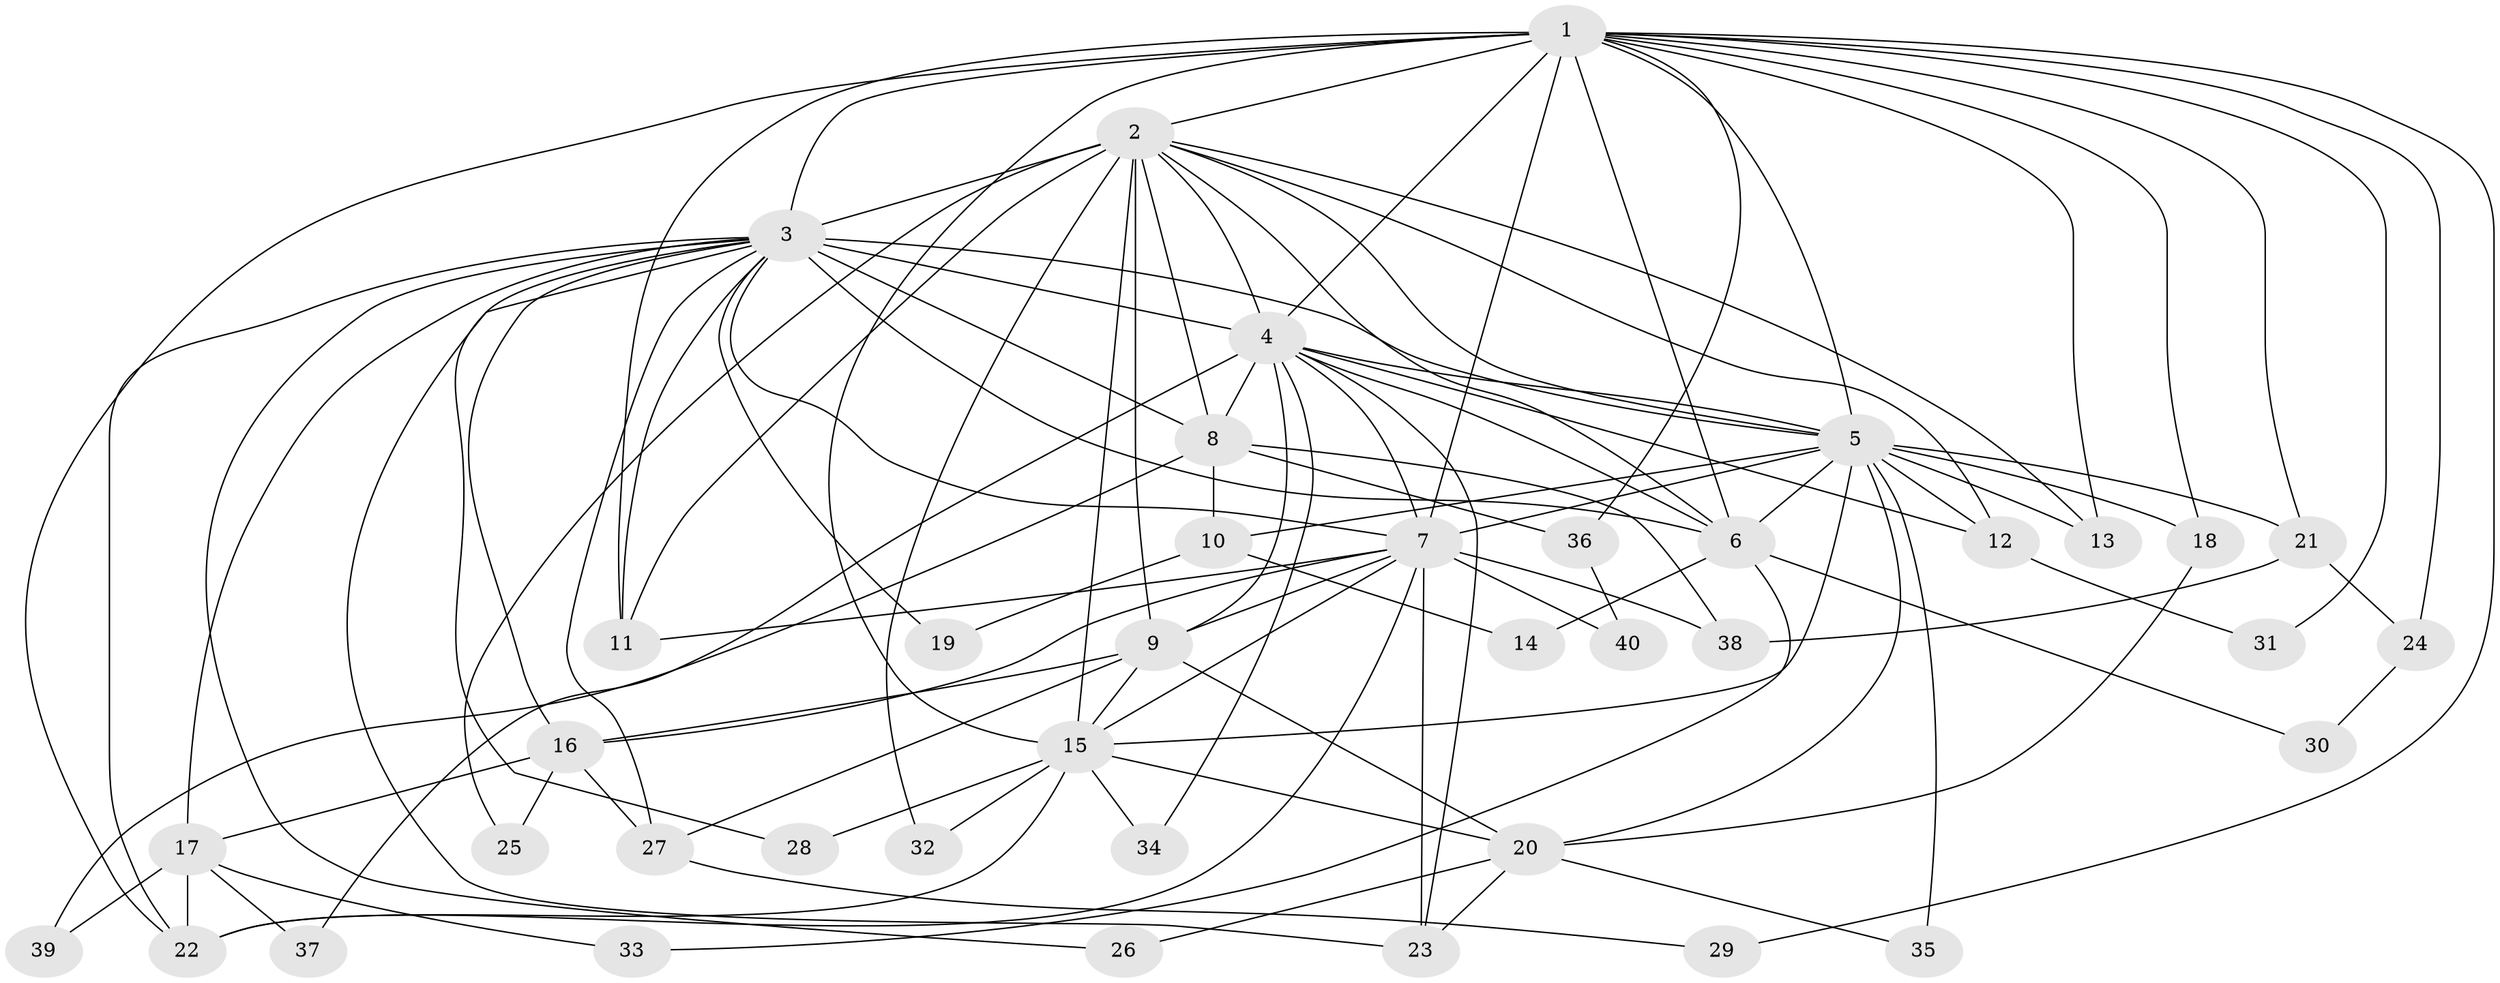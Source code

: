 // original degree distribution, {19: 0.02531645569620253, 17: 0.012658227848101266, 12: 0.012658227848101266, 18: 0.02531645569620253, 13: 0.02531645569620253, 15: 0.012658227848101266, 24: 0.012658227848101266, 4: 0.10126582278481013, 7: 0.0379746835443038, 2: 0.4936708860759494, 3: 0.189873417721519, 5: 0.02531645569620253, 6: 0.02531645569620253}
// Generated by graph-tools (version 1.1) at 2025/34/03/09/25 02:34:52]
// undirected, 40 vertices, 104 edges
graph export_dot {
graph [start="1"]
  node [color=gray90,style=filled];
  1;
  2;
  3;
  4;
  5;
  6;
  7;
  8;
  9;
  10;
  11;
  12;
  13;
  14;
  15;
  16;
  17;
  18;
  19;
  20;
  21;
  22;
  23;
  24;
  25;
  26;
  27;
  28;
  29;
  30;
  31;
  32;
  33;
  34;
  35;
  36;
  37;
  38;
  39;
  40;
  1 -- 2 [weight=4.0];
  1 -- 3 [weight=4.0];
  1 -- 4 [weight=3.0];
  1 -- 5 [weight=4.0];
  1 -- 6 [weight=3.0];
  1 -- 7 [weight=8.0];
  1 -- 11 [weight=1.0];
  1 -- 13 [weight=1.0];
  1 -- 15 [weight=2.0];
  1 -- 18 [weight=1.0];
  1 -- 21 [weight=1.0];
  1 -- 22 [weight=1.0];
  1 -- 24 [weight=3.0];
  1 -- 29 [weight=1.0];
  1 -- 31 [weight=1.0];
  1 -- 36 [weight=1.0];
  2 -- 3 [weight=6.0];
  2 -- 4 [weight=2.0];
  2 -- 5 [weight=4.0];
  2 -- 6 [weight=2.0];
  2 -- 8 [weight=1.0];
  2 -- 9 [weight=6.0];
  2 -- 11 [weight=1.0];
  2 -- 12 [weight=1.0];
  2 -- 13 [weight=1.0];
  2 -- 15 [weight=1.0];
  2 -- 25 [weight=1.0];
  2 -- 32 [weight=1.0];
  3 -- 4 [weight=2.0];
  3 -- 5 [weight=9.0];
  3 -- 6 [weight=2.0];
  3 -- 7 [weight=1.0];
  3 -- 8 [weight=1.0];
  3 -- 11 [weight=1.0];
  3 -- 16 [weight=2.0];
  3 -- 17 [weight=1.0];
  3 -- 19 [weight=1.0];
  3 -- 22 [weight=1.0];
  3 -- 23 [weight=1.0];
  3 -- 26 [weight=1.0];
  3 -- 27 [weight=1.0];
  3 -- 28 [weight=1.0];
  4 -- 5 [weight=2.0];
  4 -- 6 [weight=1.0];
  4 -- 7 [weight=1.0];
  4 -- 8 [weight=1.0];
  4 -- 9 [weight=1.0];
  4 -- 12 [weight=1.0];
  4 -- 23 [weight=1.0];
  4 -- 34 [weight=1.0];
  4 -- 37 [weight=1.0];
  5 -- 6 [weight=2.0];
  5 -- 7 [weight=1.0];
  5 -- 10 [weight=1.0];
  5 -- 12 [weight=1.0];
  5 -- 13 [weight=1.0];
  5 -- 15 [weight=1.0];
  5 -- 18 [weight=1.0];
  5 -- 20 [weight=1.0];
  5 -- 21 [weight=1.0];
  5 -- 35 [weight=1.0];
  6 -- 14 [weight=1.0];
  6 -- 30 [weight=1.0];
  6 -- 33 [weight=1.0];
  7 -- 9 [weight=1.0];
  7 -- 11 [weight=1.0];
  7 -- 15 [weight=1.0];
  7 -- 16 [weight=1.0];
  7 -- 22 [weight=1.0];
  7 -- 23 [weight=1.0];
  7 -- 38 [weight=1.0];
  7 -- 40 [weight=1.0];
  8 -- 10 [weight=1.0];
  8 -- 36 [weight=1.0];
  8 -- 38 [weight=1.0];
  8 -- 39 [weight=1.0];
  9 -- 15 [weight=1.0];
  9 -- 16 [weight=1.0];
  9 -- 20 [weight=1.0];
  9 -- 27 [weight=1.0];
  10 -- 14 [weight=1.0];
  10 -- 19 [weight=1.0];
  12 -- 31 [weight=1.0];
  15 -- 20 [weight=1.0];
  15 -- 22 [weight=1.0];
  15 -- 28 [weight=1.0];
  15 -- 32 [weight=1.0];
  15 -- 34 [weight=1.0];
  16 -- 17 [weight=1.0];
  16 -- 25 [weight=1.0];
  16 -- 27 [weight=1.0];
  17 -- 22 [weight=1.0];
  17 -- 33 [weight=1.0];
  17 -- 37 [weight=1.0];
  17 -- 39 [weight=1.0];
  18 -- 20 [weight=1.0];
  20 -- 23 [weight=1.0];
  20 -- 26 [weight=1.0];
  20 -- 35 [weight=1.0];
  21 -- 24 [weight=1.0];
  21 -- 38 [weight=1.0];
  24 -- 30 [weight=1.0];
  27 -- 29 [weight=1.0];
  36 -- 40 [weight=1.0];
}
